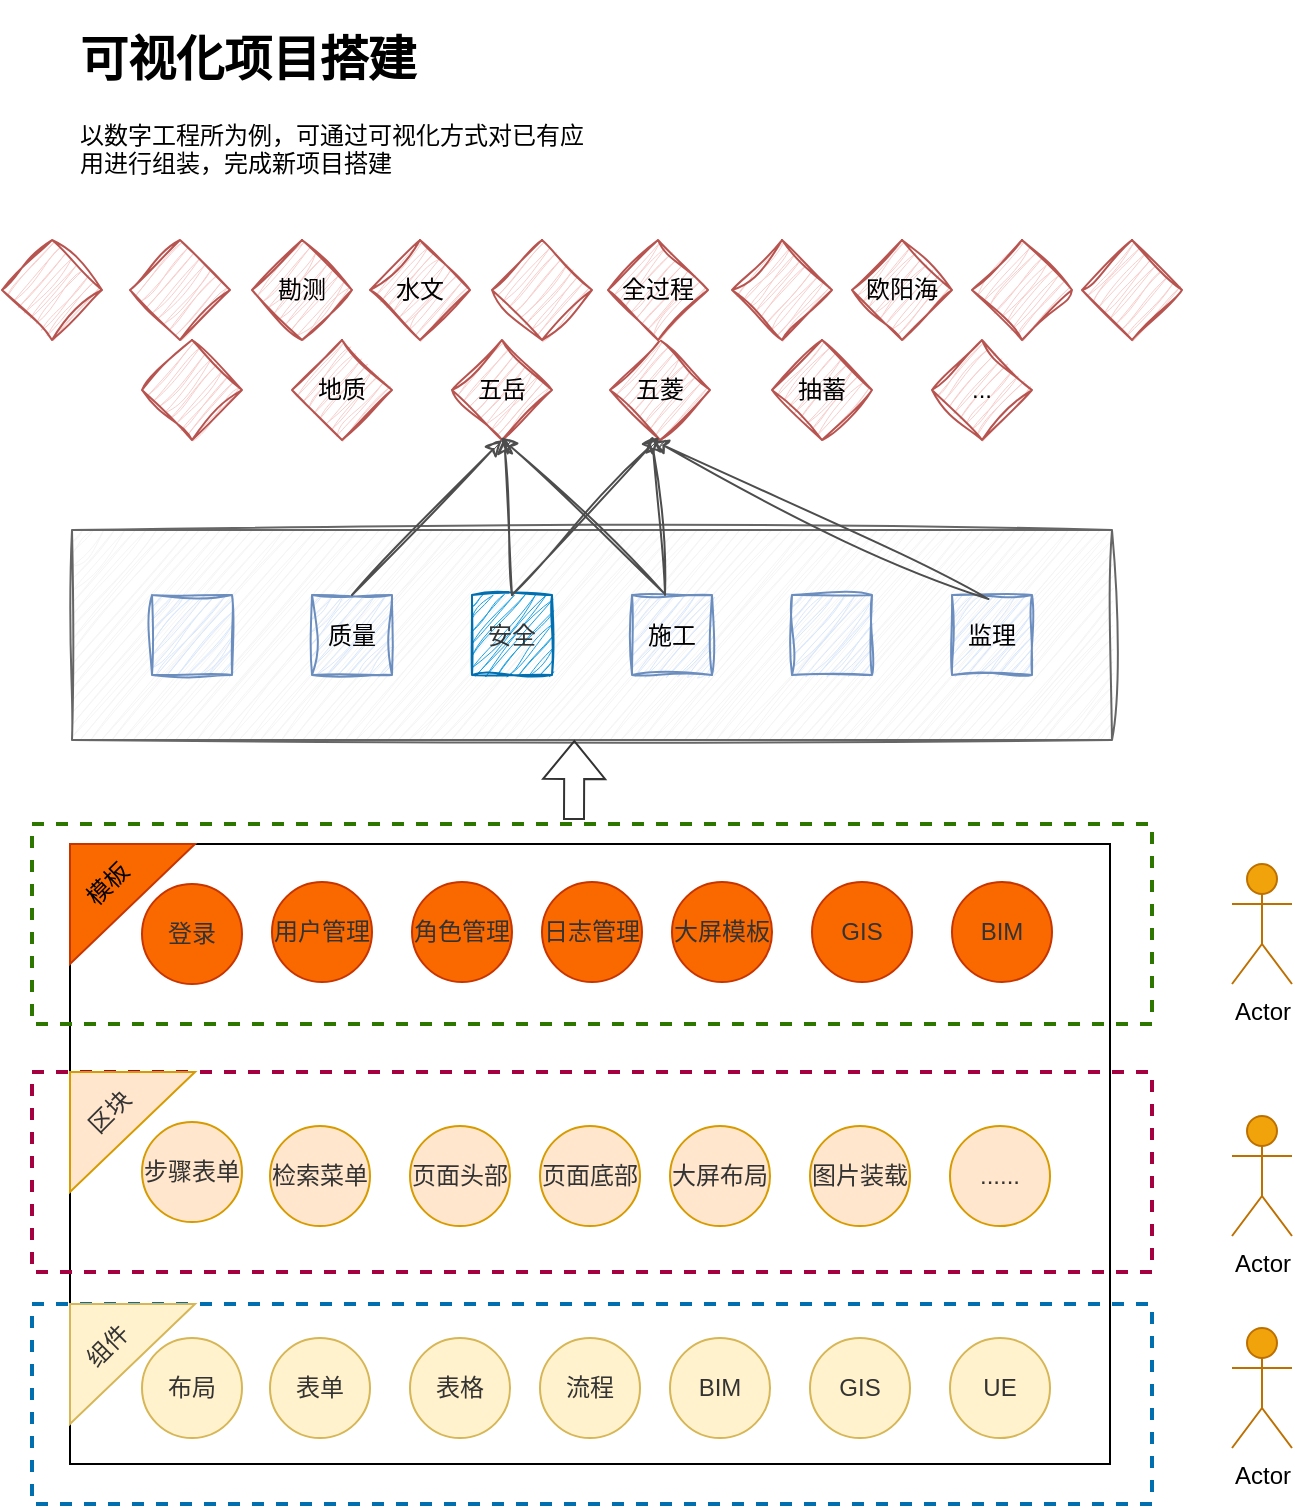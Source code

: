 <mxfile version="23.1.5" type="github">
  <diagram name="第 1 页" id="_P4C-NIC0c6lGI55AIVs">
    <mxGraphModel dx="1259" dy="673" grid="1" gridSize="10" guides="1" tooltips="1" connect="1" arrows="1" fold="1" page="1" pageScale="1" pageWidth="827" pageHeight="1169" math="0" shadow="0">
      <root>
        <mxCell id="0" />
        <mxCell id="1" parent="0" />
        <mxCell id="URCNevdXFKQMGU3Cfvzh-44" value="" style="rounded=0;whiteSpace=wrap;html=1;fontColor=#333333;shadow=0;" parent="1" vertex="1">
          <mxGeometry x="119" y="492" width="520" height="310" as="geometry" />
        </mxCell>
        <mxCell id="URCNevdXFKQMGU3Cfvzh-96" value="" style="rounded=0;whiteSpace=wrap;html=1;dashed=1;fillColor=none;fontColor=#ffffff;strokeColor=#A50040;strokeWidth=2;shadow=0;" parent="1" vertex="1">
          <mxGeometry x="100" y="606" width="560" height="100" as="geometry" />
        </mxCell>
        <mxCell id="URCNevdXFKQMGU3Cfvzh-95" value="" style="rounded=0;whiteSpace=wrap;html=1;dashed=1;fillColor=none;fontColor=#ffffff;strokeColor=#2D7600;strokeWidth=2;shadow=0;" parent="1" vertex="1">
          <mxGeometry x="100" y="482" width="560" height="100" as="geometry" />
        </mxCell>
        <mxCell id="URCNevdXFKQMGU3Cfvzh-1" value="" style="rounded=0;whiteSpace=wrap;html=1;fillColor=#f5f5f5;fontColor=#333333;strokeColor=#666666;shadow=0;sketch=1;curveFitting=1;jiggle=2;" parent="1" vertex="1">
          <mxGeometry x="120" y="335" width="520" height="105" as="geometry" />
        </mxCell>
        <mxCell id="URCNevdXFKQMGU3Cfvzh-2" value="" style="whiteSpace=wrap;html=1;aspect=fixed;fillColor=#dae8fc;strokeColor=#6c8ebf;shadow=0;sketch=1;curveFitting=1;jiggle=2;" parent="1" vertex="1">
          <mxGeometry x="160" y="367.5" width="40" height="40" as="geometry" />
        </mxCell>
        <mxCell id="URCNevdXFKQMGU3Cfvzh-3" value="质量" style="whiteSpace=wrap;html=1;aspect=fixed;fillColor=#dae8fc;strokeColor=#6c8ebf;shadow=0;sketch=1;curveFitting=1;jiggle=2;" parent="1" vertex="1">
          <mxGeometry x="240" y="367.5" width="40" height="40" as="geometry" />
        </mxCell>
        <mxCell id="URCNevdXFKQMGU3Cfvzh-4" value="&lt;font color=&quot;#333333&quot;&gt;安全&lt;/font&gt;" style="whiteSpace=wrap;html=1;aspect=fixed;fillColor=#1ba1e2;strokeColor=#006EAF;shadow=0;sketch=1;curveFitting=1;jiggle=2;fontColor=#ffffff;" parent="1" vertex="1">
          <mxGeometry x="320" y="367.5" width="40" height="40" as="geometry" />
        </mxCell>
        <mxCell id="URCNevdXFKQMGU3Cfvzh-94" value="" style="rounded=0;whiteSpace=wrap;html=1;dashed=1;fillColor=none;fontColor=#ffffff;strokeColor=#006EAF;strokeWidth=2;shadow=0;" parent="1" vertex="1">
          <mxGeometry x="100" y="722" width="560" height="100" as="geometry" />
        </mxCell>
        <mxCell id="URCNevdXFKQMGU3Cfvzh-5" value="施工" style="whiteSpace=wrap;html=1;aspect=fixed;fillColor=#dae8fc;strokeColor=#6c8ebf;shadow=0;sketch=1;curveFitting=1;jiggle=2;" parent="1" vertex="1">
          <mxGeometry x="400" y="367.5" width="40" height="40" as="geometry" />
        </mxCell>
        <mxCell id="URCNevdXFKQMGU3Cfvzh-6" value="" style="whiteSpace=wrap;html=1;aspect=fixed;fillColor=#dae8fc;strokeColor=#6c8ebf;shadow=0;sketch=1;curveFitting=1;jiggle=2;" parent="1" vertex="1">
          <mxGeometry x="480" y="367.5" width="40" height="40" as="geometry" />
        </mxCell>
        <mxCell id="URCNevdXFKQMGU3Cfvzh-7" value="监理" style="whiteSpace=wrap;html=1;aspect=fixed;fillColor=#dae8fc;strokeColor=#6c8ebf;shadow=0;sketch=1;curveFitting=1;jiggle=2;" parent="1" vertex="1">
          <mxGeometry x="560" y="367.5" width="40" height="40" as="geometry" />
        </mxCell>
        <mxCell id="URCNevdXFKQMGU3Cfvzh-8" value="" style="rhombus;whiteSpace=wrap;html=1;fillColor=#f8cecc;strokeColor=#b85450;shadow=0;sketch=1;curveFitting=1;jiggle=2;" parent="1" vertex="1">
          <mxGeometry x="155" y="240" width="50" height="50" as="geometry" />
        </mxCell>
        <mxCell id="URCNevdXFKQMGU3Cfvzh-9" value="地质" style="rhombus;whiteSpace=wrap;html=1;fillColor=#f8cecc;strokeColor=#b85450;shadow=0;sketch=1;curveFitting=1;jiggle=2;" parent="1" vertex="1">
          <mxGeometry x="230" y="240" width="50" height="50" as="geometry" />
        </mxCell>
        <mxCell id="URCNevdXFKQMGU3Cfvzh-10" value="五岳" style="rhombus;whiteSpace=wrap;html=1;fillColor=#f8cecc;strokeColor=#b85450;shadow=0;sketch=1;curveFitting=1;jiggle=2;" parent="1" vertex="1">
          <mxGeometry x="310" y="240" width="50" height="50" as="geometry" />
        </mxCell>
        <mxCell id="URCNevdXFKQMGU3Cfvzh-11" value="五菱" style="rhombus;whiteSpace=wrap;html=1;fillColor=#f8cecc;strokeColor=#b85450;shadow=0;sketch=1;curveFitting=1;jiggle=2;" parent="1" vertex="1">
          <mxGeometry x="389" y="240" width="50" height="50" as="geometry" />
        </mxCell>
        <mxCell id="URCNevdXFKQMGU3Cfvzh-12" value="抽蓄" style="rhombus;whiteSpace=wrap;html=1;fillColor=#f8cecc;strokeColor=#b85450;shadow=0;sketch=1;curveFitting=1;jiggle=2;" parent="1" vertex="1">
          <mxGeometry x="470" y="240" width="50" height="50" as="geometry" />
        </mxCell>
        <mxCell id="URCNevdXFKQMGU3Cfvzh-13" value="..." style="rhombus;whiteSpace=wrap;html=1;fillColor=#f8cecc;strokeColor=#b85450;shadow=0;sketch=1;curveFitting=1;jiggle=2;" parent="1" vertex="1">
          <mxGeometry x="550" y="240" width="50" height="50" as="geometry" />
        </mxCell>
        <mxCell id="URCNevdXFKQMGU3Cfvzh-14" value="勘测" style="rhombus;whiteSpace=wrap;html=1;fillColor=#f8cecc;strokeColor=#b85450;shadow=0;sketch=1;curveFitting=1;jiggle=2;" parent="1" vertex="1">
          <mxGeometry x="210" y="190" width="50" height="50" as="geometry" />
        </mxCell>
        <mxCell id="URCNevdXFKQMGU3Cfvzh-15" value="水文" style="rhombus;whiteSpace=wrap;html=1;fillColor=#f8cecc;strokeColor=#b85450;shadow=0;sketch=1;curveFitting=1;jiggle=2;" parent="1" vertex="1">
          <mxGeometry x="269" y="190" width="50" height="50" as="geometry" />
        </mxCell>
        <mxCell id="URCNevdXFKQMGU3Cfvzh-16" value="" style="rhombus;whiteSpace=wrap;html=1;fillColor=#f8cecc;strokeColor=#b85450;shadow=0;sketch=1;curveFitting=1;jiggle=2;" parent="1" vertex="1">
          <mxGeometry x="330" y="190" width="50" height="50" as="geometry" />
        </mxCell>
        <mxCell id="URCNevdXFKQMGU3Cfvzh-17" value="全过程" style="rhombus;whiteSpace=wrap;html=1;fillColor=#f8cecc;strokeColor=#b85450;shadow=0;sketch=1;curveFitting=1;jiggle=2;" parent="1" vertex="1">
          <mxGeometry x="388" y="190" width="50" height="50" as="geometry" />
        </mxCell>
        <mxCell id="URCNevdXFKQMGU3Cfvzh-18" value="" style="rhombus;whiteSpace=wrap;html=1;fillColor=#f8cecc;strokeColor=#b85450;shadow=0;sketch=1;curveFitting=1;jiggle=2;" parent="1" vertex="1">
          <mxGeometry x="450" y="190" width="50" height="50" as="geometry" />
        </mxCell>
        <mxCell id="URCNevdXFKQMGU3Cfvzh-19" value="欧阳海" style="rhombus;whiteSpace=wrap;html=1;fillColor=#f8cecc;strokeColor=#b85450;shadow=0;sketch=1;curveFitting=1;jiggle=2;" parent="1" vertex="1">
          <mxGeometry x="510" y="190" width="50" height="50" as="geometry" />
        </mxCell>
        <mxCell id="URCNevdXFKQMGU3Cfvzh-20" value="" style="endArrow=classic;html=1;rounded=0;exitX=0.5;exitY=0;exitDx=0;exitDy=0;strokeColor=#4D4D4D;shadow=0;sketch=1;curveFitting=1;jiggle=2;" parent="1" source="URCNevdXFKQMGU3Cfvzh-4" target="URCNevdXFKQMGU3Cfvzh-10" edge="1">
          <mxGeometry width="50" height="50" relative="1" as="geometry">
            <mxPoint x="382" y="334" as="sourcePoint" />
            <mxPoint x="432" y="284" as="targetPoint" />
          </mxGeometry>
        </mxCell>
        <mxCell id="URCNevdXFKQMGU3Cfvzh-21" value="" style="endArrow=classic;html=1;rounded=0;exitX=0.5;exitY=0;exitDx=0;exitDy=0;strokeColor=#4D4D4D;shadow=0;sketch=1;curveFitting=1;jiggle=2;" parent="1" source="URCNevdXFKQMGU3Cfvzh-4" edge="1">
          <mxGeometry width="50" height="50" relative="1" as="geometry">
            <mxPoint x="417.5" y="367.5" as="sourcePoint" />
            <mxPoint x="413.5" y="288.5" as="targetPoint" />
          </mxGeometry>
        </mxCell>
        <mxCell id="URCNevdXFKQMGU3Cfvzh-22" value="" style="endArrow=classic;html=1;rounded=0;exitX=0.5;exitY=0;exitDx=0;exitDy=0;strokeColor=#4D4D4D;shadow=0;sketch=1;curveFitting=1;jiggle=2;" parent="1" edge="1">
          <mxGeometry width="50" height="50" relative="1" as="geometry">
            <mxPoint x="416.5" y="367.5" as="sourcePoint" />
            <mxPoint x="410" y="288" as="targetPoint" />
          </mxGeometry>
        </mxCell>
        <mxCell id="URCNevdXFKQMGU3Cfvzh-23" value="" style="endArrow=classic;html=1;rounded=0;exitX=0.5;exitY=0;exitDx=0;exitDy=0;strokeColor=#4D4D4D;shadow=0;sketch=1;curveFitting=1;jiggle=2;" parent="1" edge="1">
          <mxGeometry width="50" height="50" relative="1" as="geometry">
            <mxPoint x="578.25" y="369.5" as="sourcePoint" />
            <mxPoint x="410" y="290" as="targetPoint" />
          </mxGeometry>
        </mxCell>
        <mxCell id="URCNevdXFKQMGU3Cfvzh-24" value="" style="endArrow=classic;html=1;rounded=0;exitX=0.5;exitY=0;exitDx=0;exitDy=0;strokeColor=#4D4D4D;shadow=0;sketch=1;curveFitting=1;jiggle=2;entryX=0.5;entryY=1;entryDx=0;entryDy=0;" parent="1" target="URCNevdXFKQMGU3Cfvzh-10" edge="1">
          <mxGeometry width="50" height="50" relative="1" as="geometry">
            <mxPoint x="260" y="367.5" as="sourcePoint" />
            <mxPoint x="256" y="288.5" as="targetPoint" />
          </mxGeometry>
        </mxCell>
        <mxCell id="URCNevdXFKQMGU3Cfvzh-25" value="" style="endArrow=classic;html=1;rounded=0;exitX=0.403;exitY=-0.02;exitDx=0;exitDy=0;strokeColor=#4D4D4D;shadow=0;sketch=1;curveFitting=1;jiggle=2;entryX=0.488;entryY=0.972;entryDx=0;entryDy=0;entryPerimeter=0;exitPerimeter=0;" parent="1" source="URCNevdXFKQMGU3Cfvzh-5" target="URCNevdXFKQMGU3Cfvzh-10" edge="1">
          <mxGeometry width="50" height="50" relative="1" as="geometry">
            <mxPoint x="426.5" y="377.5" as="sourcePoint" />
            <mxPoint x="330" y="290" as="targetPoint" />
          </mxGeometry>
        </mxCell>
        <mxCell id="URCNevdXFKQMGU3Cfvzh-26" value="&lt;h1&gt;可视化项目搭建&lt;/h1&gt;&lt;p&gt;以数字工程所为例，可通过可视化方式对已有应用进行组装，完成新项目搭建&lt;/p&gt;" style="text;html=1;spacing=5;spacingTop=-20;whiteSpace=wrap;overflow=hidden;rounded=0;" parent="1" vertex="1">
          <mxGeometry x="119" y="80" width="270" height="100" as="geometry" />
        </mxCell>
        <mxCell id="URCNevdXFKQMGU3Cfvzh-73" value="登录" style="ellipse;whiteSpace=wrap;html=1;aspect=fixed;fillColor=#fa6800;strokeColor=#C73500;fontColor=#333333;shadow=0;" parent="1" vertex="1">
          <mxGeometry x="155" y="512" width="50" height="50" as="geometry" />
        </mxCell>
        <mxCell id="URCNevdXFKQMGU3Cfvzh-74" value="用户管理" style="ellipse;whiteSpace=wrap;html=1;aspect=fixed;fillColor=#fa6800;strokeColor=#C73500;fontColor=#333333;shadow=0;" parent="1" vertex="1">
          <mxGeometry x="220" y="511" width="50" height="50" as="geometry" />
        </mxCell>
        <mxCell id="URCNevdXFKQMGU3Cfvzh-75" value="角色管理" style="ellipse;whiteSpace=wrap;html=1;aspect=fixed;fillColor=#fa6800;strokeColor=#C73500;fontColor=#333333;shadow=0;" parent="1" vertex="1">
          <mxGeometry x="290" y="511" width="50" height="50" as="geometry" />
        </mxCell>
        <mxCell id="URCNevdXFKQMGU3Cfvzh-76" value="日志管理" style="ellipse;whiteSpace=wrap;html=1;aspect=fixed;fillColor=#fa6800;strokeColor=#C73500;fontColor=#333333;shadow=0;" parent="1" vertex="1">
          <mxGeometry x="355" y="511" width="50" height="50" as="geometry" />
        </mxCell>
        <mxCell id="URCNevdXFKQMGU3Cfvzh-77" value="大屏模板" style="ellipse;whiteSpace=wrap;html=1;aspect=fixed;fillColor=#fa6800;strokeColor=#C73500;fontColor=#333333;shadow=0;" parent="1" vertex="1">
          <mxGeometry x="420" y="511" width="50" height="50" as="geometry" />
        </mxCell>
        <mxCell id="URCNevdXFKQMGU3Cfvzh-78" value="GIS" style="ellipse;whiteSpace=wrap;html=1;aspect=fixed;fillColor=#fa6800;strokeColor=#C73500;fontColor=#333333;shadow=0;" parent="1" vertex="1">
          <mxGeometry x="490" y="511" width="50" height="50" as="geometry" />
        </mxCell>
        <mxCell id="URCNevdXFKQMGU3Cfvzh-79" value="BIM" style="ellipse;whiteSpace=wrap;html=1;aspect=fixed;fillColor=#fa6800;strokeColor=#C73500;fontColor=#333333;shadow=0;" parent="1" vertex="1">
          <mxGeometry x="560" y="511" width="50" height="50" as="geometry" />
        </mxCell>
        <mxCell id="URCNevdXFKQMGU3Cfvzh-80" value="步骤表单" style="ellipse;whiteSpace=wrap;html=1;aspect=fixed;fillColor=#ffe6cc;strokeColor=#d79b00;fontColor=#333333;shadow=0;" parent="1" vertex="1">
          <mxGeometry x="155" y="631" width="50" height="50" as="geometry" />
        </mxCell>
        <mxCell id="URCNevdXFKQMGU3Cfvzh-81" value="检索菜单" style="ellipse;whiteSpace=wrap;html=1;aspect=fixed;fillColor=#ffe6cc;strokeColor=#d79b00;fontColor=#333333;shadow=0;" parent="1" vertex="1">
          <mxGeometry x="219" y="633" width="50" height="50" as="geometry" />
        </mxCell>
        <mxCell id="URCNevdXFKQMGU3Cfvzh-82" value="页面头部" style="ellipse;whiteSpace=wrap;html=1;aspect=fixed;fillColor=#ffe6cc;strokeColor=#d79b00;fontColor=#333333;shadow=0;" parent="1" vertex="1">
          <mxGeometry x="289" y="633" width="50" height="50" as="geometry" />
        </mxCell>
        <mxCell id="URCNevdXFKQMGU3Cfvzh-83" value="页面底部" style="ellipse;whiteSpace=wrap;html=1;aspect=fixed;fillColor=#ffe6cc;strokeColor=#d79b00;fontColor=#333333;shadow=0;" parent="1" vertex="1">
          <mxGeometry x="354" y="633" width="50" height="50" as="geometry" />
        </mxCell>
        <mxCell id="URCNevdXFKQMGU3Cfvzh-84" value="大屏布局" style="ellipse;whiteSpace=wrap;html=1;aspect=fixed;fillColor=#ffe6cc;strokeColor=#d79b00;fontColor=#333333;shadow=0;" parent="1" vertex="1">
          <mxGeometry x="419" y="633" width="50" height="50" as="geometry" />
        </mxCell>
        <mxCell id="URCNevdXFKQMGU3Cfvzh-85" value="图片装载" style="ellipse;whiteSpace=wrap;html=1;aspect=fixed;fillColor=#ffe6cc;strokeColor=#d79b00;fontColor=#333333;shadow=0;" parent="1" vertex="1">
          <mxGeometry x="489" y="633" width="50" height="50" as="geometry" />
        </mxCell>
        <mxCell id="URCNevdXFKQMGU3Cfvzh-86" value="......" style="ellipse;whiteSpace=wrap;html=1;aspect=fixed;fillColor=#ffe6cc;strokeColor=#d79b00;fontColor=#333333;shadow=0;" parent="1" vertex="1">
          <mxGeometry x="559" y="633" width="50" height="50" as="geometry" />
        </mxCell>
        <mxCell id="URCNevdXFKQMGU3Cfvzh-87" value="布局" style="ellipse;whiteSpace=wrap;html=1;aspect=fixed;fillColor=#fff2cc;strokeColor=#d6b656;fontColor=#333333;shadow=0;" parent="1" vertex="1">
          <mxGeometry x="155" y="739" width="50" height="50" as="geometry" />
        </mxCell>
        <mxCell id="URCNevdXFKQMGU3Cfvzh-88" value="表单" style="ellipse;whiteSpace=wrap;html=1;aspect=fixed;fillColor=#fff2cc;strokeColor=#d6b656;fontColor=#333333;shadow=0;" parent="1" vertex="1">
          <mxGeometry x="219" y="739" width="50" height="50" as="geometry" />
        </mxCell>
        <mxCell id="URCNevdXFKQMGU3Cfvzh-89" value="表格" style="ellipse;whiteSpace=wrap;html=1;aspect=fixed;fillColor=#fff2cc;strokeColor=#d6b656;fontColor=#333333;shadow=0;" parent="1" vertex="1">
          <mxGeometry x="289" y="739" width="50" height="50" as="geometry" />
        </mxCell>
        <mxCell id="URCNevdXFKQMGU3Cfvzh-90" value="流程" style="ellipse;whiteSpace=wrap;html=1;aspect=fixed;fillColor=#fff2cc;strokeColor=#d6b656;fontColor=#333333;shadow=0;" parent="1" vertex="1">
          <mxGeometry x="354" y="739" width="50" height="50" as="geometry" />
        </mxCell>
        <mxCell id="URCNevdXFKQMGU3Cfvzh-91" value="BIM" style="ellipse;whiteSpace=wrap;html=1;aspect=fixed;fillColor=#fff2cc;strokeColor=#d6b656;fontColor=#333333;shadow=0;" parent="1" vertex="1">
          <mxGeometry x="419" y="739" width="50" height="50" as="geometry" />
        </mxCell>
        <mxCell id="URCNevdXFKQMGU3Cfvzh-92" value="GIS" style="ellipse;whiteSpace=wrap;html=1;aspect=fixed;fillColor=#fff2cc;strokeColor=#d6b656;fontColor=#333333;shadow=0;" parent="1" vertex="1">
          <mxGeometry x="489" y="739" width="50" height="50" as="geometry" />
        </mxCell>
        <mxCell id="URCNevdXFKQMGU3Cfvzh-93" value="UE" style="ellipse;whiteSpace=wrap;html=1;aspect=fixed;fillColor=#fff2cc;strokeColor=#d6b656;fontColor=#333333;shadow=0;" parent="1" vertex="1">
          <mxGeometry x="559" y="739" width="50" height="50" as="geometry" />
        </mxCell>
        <mxCell id="URCNevdXFKQMGU3Cfvzh-98" value="" style="shape=flexArrow;endArrow=classic;html=1;rounded=0;entryX=0.483;entryY=1.038;entryDx=0;entryDy=0;entryPerimeter=0;strokeColor=#333333;" parent="1" edge="1">
          <mxGeometry width="50" height="50" relative="1" as="geometry">
            <mxPoint x="371" y="480" as="sourcePoint" />
            <mxPoint x="371.16" y="440" as="targetPoint" />
          </mxGeometry>
        </mxCell>
        <mxCell id="URCNevdXFKQMGU3Cfvzh-99" value="" style="rhombus;whiteSpace=wrap;html=1;fillColor=#f8cecc;strokeColor=#b85450;shadow=0;sketch=1;curveFitting=1;jiggle=2;" parent="1" vertex="1">
          <mxGeometry x="85" y="190" width="50" height="50" as="geometry" />
        </mxCell>
        <mxCell id="URCNevdXFKQMGU3Cfvzh-100" value="" style="rhombus;whiteSpace=wrap;html=1;fillColor=#f8cecc;strokeColor=#b85450;shadow=0;sketch=1;curveFitting=1;jiggle=2;" parent="1" vertex="1">
          <mxGeometry x="149" y="190" width="50" height="50" as="geometry" />
        </mxCell>
        <mxCell id="URCNevdXFKQMGU3Cfvzh-101" value="" style="rhombus;whiteSpace=wrap;html=1;fillColor=#f8cecc;strokeColor=#b85450;shadow=0;sketch=1;curveFitting=1;jiggle=2;" parent="1" vertex="1">
          <mxGeometry x="570" y="190" width="50" height="50" as="geometry" />
        </mxCell>
        <mxCell id="URCNevdXFKQMGU3Cfvzh-102" value="" style="rhombus;whiteSpace=wrap;html=1;fillColor=#f8cecc;strokeColor=#b85450;shadow=0;sketch=1;curveFitting=1;jiggle=2;" parent="1" vertex="1">
          <mxGeometry x="625" y="190" width="50" height="50" as="geometry" />
        </mxCell>
        <mxCell id="URCNevdXFKQMGU3Cfvzh-103" value="Actor" style="shape=umlActor;verticalLabelPosition=bottom;verticalAlign=top;html=1;outlineConnect=0;fillColor=#f0a30a;strokeColor=#BD7000;fontColor=#000000;shadow=0;" parent="1" vertex="1">
          <mxGeometry x="700" y="502" width="30" height="60" as="geometry" />
        </mxCell>
        <mxCell id="URCNevdXFKQMGU3Cfvzh-110" value="" style="verticalLabelPosition=bottom;verticalAlign=top;html=1;shape=mxgraph.basic.orthogonal_triangle;direction=south;rotation=0;fillColor=#fa6800;fontColor=#333333;strokeColor=#C73500;shadow=0;" parent="1" vertex="1">
          <mxGeometry x="119" y="492" width="62.5" height="60" as="geometry" />
        </mxCell>
        <mxCell id="URCNevdXFKQMGU3Cfvzh-112" value="" style="verticalLabelPosition=bottom;verticalAlign=top;html=1;shape=mxgraph.basic.orthogonal_triangle;direction=south;rotation=0;fillColor=#ffe6cc;strokeColor=#d79b00;fontColor=#333333;shadow=0;" parent="1" vertex="1">
          <mxGeometry x="119" y="606" width="62.5" height="60" as="geometry" />
        </mxCell>
        <mxCell id="URCNevdXFKQMGU3Cfvzh-113" value="" style="verticalLabelPosition=bottom;verticalAlign=top;html=1;shape=mxgraph.basic.orthogonal_triangle;direction=south;rotation=0;fillColor=#fff2cc;strokeColor=#d6b656;fontColor=#333333;shadow=0;" parent="1" vertex="1">
          <mxGeometry x="119" y="722" width="62.5" height="60" as="geometry" />
        </mxCell>
        <mxCell id="URCNevdXFKQMGU3Cfvzh-114" value="模板" style="text;html=1;align=center;verticalAlign=middle;whiteSpace=wrap;rounded=0;rotation=-45;shadow=0;" parent="1" vertex="1">
          <mxGeometry x="108" y="497" width="60" height="30" as="geometry" />
        </mxCell>
        <mxCell id="URCNevdXFKQMGU3Cfvzh-115" value="区块" style="text;html=1;align=center;verticalAlign=middle;whiteSpace=wrap;rounded=0;rotation=-45;fontColor=#333333;shadow=0;" parent="1" vertex="1">
          <mxGeometry x="109" y="611" width="60" height="30" as="geometry" />
        </mxCell>
        <mxCell id="URCNevdXFKQMGU3Cfvzh-116" value="组件" style="text;html=1;align=center;verticalAlign=middle;whiteSpace=wrap;rounded=0;rotation=-45;fontColor=#333333;shadow=0;" parent="1" vertex="1">
          <mxGeometry x="108" y="728" width="60" height="30" as="geometry" />
        </mxCell>
        <mxCell id="URCNevdXFKQMGU3Cfvzh-117" value="Actor" style="shape=umlActor;verticalLabelPosition=bottom;verticalAlign=top;html=1;outlineConnect=0;fillColor=#f0a30a;strokeColor=#BD7000;fontColor=#000000;shadow=0;" parent="1" vertex="1">
          <mxGeometry x="700" y="628" width="30" height="60" as="geometry" />
        </mxCell>
        <mxCell id="URCNevdXFKQMGU3Cfvzh-118" value="Actor" style="shape=umlActor;verticalLabelPosition=bottom;verticalAlign=top;html=1;outlineConnect=0;fillColor=#f0a30a;strokeColor=#BD7000;fontColor=#000000;shadow=0;" parent="1" vertex="1">
          <mxGeometry x="700" y="734" width="30" height="60" as="geometry" />
        </mxCell>
      </root>
    </mxGraphModel>
  </diagram>
</mxfile>
